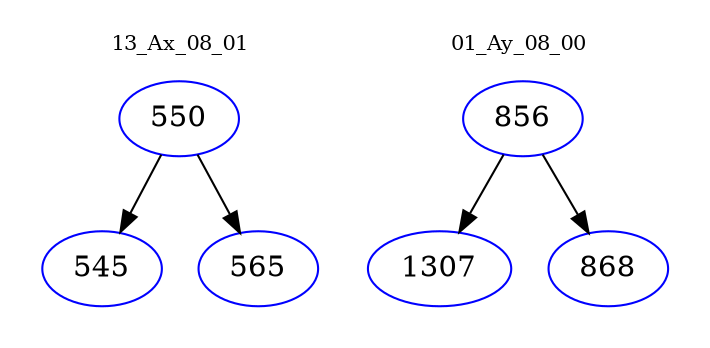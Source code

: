 digraph{
subgraph cluster_0 {
color = white
label = "13_Ax_08_01";
fontsize=10;
T0_550 [label="550", color="blue"]
T0_550 -> T0_545 [color="black"]
T0_545 [label="545", color="blue"]
T0_550 -> T0_565 [color="black"]
T0_565 [label="565", color="blue"]
}
subgraph cluster_1 {
color = white
label = "01_Ay_08_00";
fontsize=10;
T1_856 [label="856", color="blue"]
T1_856 -> T1_1307 [color="black"]
T1_1307 [label="1307", color="blue"]
T1_856 -> T1_868 [color="black"]
T1_868 [label="868", color="blue"]
}
}
